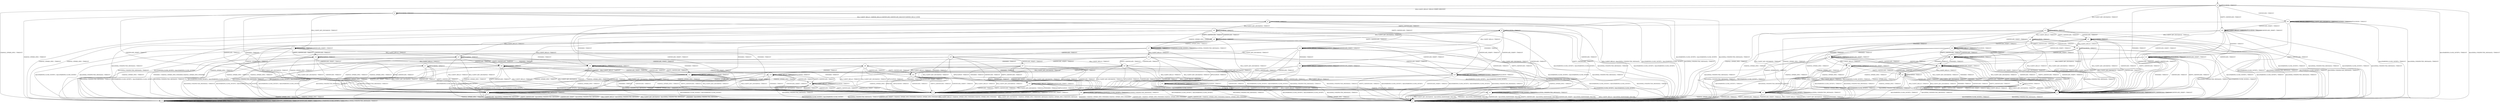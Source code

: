 digraph g {

	s0 [shape="circle" label="s0"];
	s1 [shape="circle" label="s1"];
	s2 [shape="circle" label="s2"];
	s3 [shape="circle" label="s3"];
	s4 [shape="circle" label="s4"];
	s5 [shape="circle" label="s5"];
	s6 [shape="circle" label="s6"];
	s7 [shape="circle" label="s7"];
	s8 [shape="circle" label="s8"];
	s9 [shape="circle" label="s9"];
	s10 [shape="circle" label="s10"];
	s11 [shape="circle" label="s11"];
	s12 [shape="circle" label="s12"];
	s13 [shape="circle" label="s13"];
	s14 [shape="circle" label="s14"];
	s15 [shape="circle" label="s15"];
	s16 [shape="circle" label="s16"];
	s17 [shape="circle" label="s17"];
	s18 [shape="circle" label="s18"];
	s19 [shape="circle" label="s19"];
	s20 [shape="circle" label="s20"];
	s21 [shape="circle" label="s21"];
	s22 [shape="circle" label="s22"];
	s23 [shape="circle" label="s23"];
	s24 [shape="circle" label="s24"];
	s25 [shape="circle" label="s25"];
	s26 [shape="circle" label="s26"];
	s27 [shape="circle" label="s27"];
	s28 [shape="circle" label="s28"];
	s29 [shape="circle" label="s29"];
	s30 [shape="circle" label="s30"];
	s31 [shape="circle" label="s31"];
	s32 [shape="circle" label="s32"];
	s33 [shape="circle" label="s33"];
	s34 [shape="circle" label="s34"];
	s35 [shape="circle" label="s35"];
	s36 [shape="circle" label="s36"];
	s37 [shape="circle" label="s37"];
	s38 [shape="circle" label="s38"];
	s39 [shape="circle" label="s39"];
	s40 [shape="circle" label="s40"];
	s41 [shape="circle" label="s41"];
	s42 [shape="circle" label="s42"];
	s43 [shape="circle" label="s43"];
	s44 [shape="circle" label="s44"];
	s45 [shape="circle" label="s45"];
	s46 [shape="circle" label="s46"];
	s47 [shape="circle" label="s47"];
	s48 [shape="circle" label="s48"];
	s0 -> s2 [label="RSA_CLIENT_HELLO / HELLO_VERIFY_REQUEST"];
	s0 -> s12 [label="RSA_CLIENT_KEY_EXCHANGE / TIMEOUT"];
	s0 -> s6 [label="CHANGE_CIPHER_SPEC / TIMEOUT"];
	s0 -> s3 [label="FINISHED / TIMEOUT"];
	s0 -> s0 [label="APPLICATION / TIMEOUT"];
	s0 -> s42 [label="CERTIFICATE / TIMEOUT"];
	s0 -> s20 [label="EMPTY_CERTIFICATE / TIMEOUT"];
	s0 -> s3 [label="CERTIFICATE_VERIFY / TIMEOUT"];
	s0 -> s1 [label="Alert(WARNING,CLOSE_NOTIFY) / TIMEOUT"];
	s0 -> s1 [label="Alert(FATAL,UNEXPECTED_MESSAGE) / TIMEOUT"];
	s1 -> s1 [label="RSA_CLIENT_HELLO / SOCKET_CLOSED"];
	s1 -> s1 [label="RSA_CLIENT_KEY_EXCHANGE / SOCKET_CLOSED"];
	s1 -> s1 [label="CHANGE_CIPHER_SPEC / SOCKET_CLOSED"];
	s1 -> s1 [label="FINISHED / SOCKET_CLOSED"];
	s1 -> s1 [label="APPLICATION / SOCKET_CLOSED"];
	s1 -> s1 [label="CERTIFICATE / SOCKET_CLOSED"];
	s1 -> s1 [label="EMPTY_CERTIFICATE / SOCKET_CLOSED"];
	s1 -> s1 [label="CERTIFICATE_VERIFY / SOCKET_CLOSED"];
	s1 -> s1 [label="Alert(WARNING,CLOSE_NOTIFY) / SOCKET_CLOSED"];
	s1 -> s1 [label="Alert(FATAL,UNEXPECTED_MESSAGE) / SOCKET_CLOSED"];
	s2 -> s4 [label="RSA_CLIENT_HELLO / SERVER_HELLO,CERTIFICATE,CERTIFICATE_REQUEST,SERVER_HELLO_DONE"];
	s2 -> s7 [label="RSA_CLIENT_KEY_EXCHANGE / TIMEOUT"];
	s2 -> s6 [label="CHANGE_CIPHER_SPEC / TIMEOUT"];
	s2 -> s5 [label="FINISHED / TIMEOUT"];
	s2 -> s2 [label="APPLICATION / TIMEOUT"];
	s2 -> s5 [label="CERTIFICATE / TIMEOUT"];
	s2 -> s14 [label="EMPTY_CERTIFICATE / TIMEOUT"];
	s2 -> s5 [label="CERTIFICATE_VERIFY / TIMEOUT"];
	s2 -> s1 [label="Alert(WARNING,CLOSE_NOTIFY) / Alert(WARNING,CLOSE_NOTIFY)"];
	s2 -> s1 [label="Alert(FATAL,UNEXPECTED_MESSAGE) / TIMEOUT"];
	s3 -> s3 [label="RSA_CLIENT_HELLO / TIMEOUT"];
	s3 -> s3 [label="RSA_CLIENT_KEY_EXCHANGE / TIMEOUT"];
	s3 -> s6 [label="CHANGE_CIPHER_SPEC / TIMEOUT"];
	s3 -> s3 [label="FINISHED / TIMEOUT"];
	s3 -> s3 [label="APPLICATION / TIMEOUT"];
	s3 -> s3 [label="CERTIFICATE / TIMEOUT"];
	s3 -> s3 [label="EMPTY_CERTIFICATE / TIMEOUT"];
	s3 -> s3 [label="CERTIFICATE_VERIFY / TIMEOUT"];
	s3 -> s1 [label="Alert(WARNING,CLOSE_NOTIFY) / TIMEOUT"];
	s3 -> s1 [label="Alert(FATAL,UNEXPECTED_MESSAGE) / TIMEOUT"];
	s4 -> s1 [label="RSA_CLIENT_HELLO / Alert(FATAL,UNEXPECTED_MESSAGE)"];
	s4 -> s26 [label="RSA_CLIENT_KEY_EXCHANGE / TIMEOUT"];
	s4 -> s6 [label="CHANGE_CIPHER_SPEC / TIMEOUT"];
	s4 -> s5 [label="FINISHED / TIMEOUT"];
	s4 -> s4 [label="APPLICATION / TIMEOUT"];
	s4 -> s5 [label="CERTIFICATE / TIMEOUT"];
	s4 -> s9 [label="EMPTY_CERTIFICATE / TIMEOUT"];
	s4 -> s5 [label="CERTIFICATE_VERIFY / TIMEOUT"];
	s4 -> s1 [label="Alert(WARNING,CLOSE_NOTIFY) / Alert(WARNING,CLOSE_NOTIFY)"];
	s4 -> s1 [label="Alert(FATAL,UNEXPECTED_MESSAGE) / TIMEOUT"];
	s5 -> s5 [label="RSA_CLIENT_HELLO / TIMEOUT"];
	s5 -> s5 [label="RSA_CLIENT_KEY_EXCHANGE / TIMEOUT"];
	s5 -> s6 [label="CHANGE_CIPHER_SPEC / TIMEOUT"];
	s5 -> s5 [label="FINISHED / TIMEOUT"];
	s5 -> s5 [label="APPLICATION / TIMEOUT"];
	s5 -> s5 [label="CERTIFICATE / TIMEOUT"];
	s5 -> s5 [label="EMPTY_CERTIFICATE / TIMEOUT"];
	s5 -> s5 [label="CERTIFICATE_VERIFY / TIMEOUT"];
	s5 -> s1 [label="Alert(WARNING,CLOSE_NOTIFY) / Alert(WARNING,CLOSE_NOTIFY)"];
	s5 -> s1 [label="Alert(FATAL,UNEXPECTED_MESSAGE) / TIMEOUT"];
	s6 -> s6 [label="RSA_CLIENT_HELLO / TIMEOUT"];
	s6 -> s6 [label="RSA_CLIENT_KEY_EXCHANGE / TIMEOUT"];
	s6 -> s6 [label="CHANGE_CIPHER_SPEC / TIMEOUT"];
	s6 -> s6 [label="FINISHED / TIMEOUT"];
	s6 -> s6 [label="APPLICATION / TIMEOUT"];
	s6 -> s6 [label="CERTIFICATE / TIMEOUT"];
	s6 -> s6 [label="EMPTY_CERTIFICATE / TIMEOUT"];
	s6 -> s6 [label="CERTIFICATE_VERIFY / TIMEOUT"];
	s6 -> s6 [label="Alert(WARNING,CLOSE_NOTIFY) / TIMEOUT"];
	s6 -> s6 [label="Alert(FATAL,UNEXPECTED_MESSAGE) / TIMEOUT"];
	s7 -> s47 [label="RSA_CLIENT_HELLO / TIMEOUT"];
	s7 -> s5 [label="RSA_CLIENT_KEY_EXCHANGE / TIMEOUT"];
	s7 -> s8 [label="CHANGE_CIPHER_SPEC / TIMEOUT"];
	s7 -> s15 [label="FINISHED / TIMEOUT"];
	s7 -> s7 [label="APPLICATION / TIMEOUT"];
	s7 -> s16 [label="CERTIFICATE / TIMEOUT"];
	s7 -> s16 [label="EMPTY_CERTIFICATE / TIMEOUT"];
	s7 -> s7 [label="CERTIFICATE_VERIFY / TIMEOUT"];
	s7 -> s1 [label="Alert(WARNING,CLOSE_NOTIFY) / Alert(WARNING,CLOSE_NOTIFY)"];
	s7 -> s1 [label="Alert(FATAL,UNEXPECTED_MESSAGE) / TIMEOUT"];
	s8 -> s1 [label="RSA_CLIENT_HELLO / Alert(FATAL,UNEXPECTED_MESSAGE)"];
	s8 -> s1 [label="RSA_CLIENT_KEY_EXCHANGE / Alert(FATAL,UNEXPECTED_MESSAGE)"];
	s8 -> s6 [label="CHANGE_CIPHER_SPEC / TIMEOUT"];
	s8 -> s1 [label="FINISHED / Alert(FATAL,UNEXPECTED_MESSAGE)"];
	s8 -> s8 [label="APPLICATION / TIMEOUT"];
	s8 -> s1 [label="CERTIFICATE / Alert(FATAL,UNEXPECTED_MESSAGE)"];
	s8 -> s1 [label="EMPTY_CERTIFICATE / Alert(FATAL,UNEXPECTED_MESSAGE)"];
	s8 -> s1 [label="CERTIFICATE_VERIFY / Alert(FATAL,UNEXPECTED_MESSAGE)"];
	s8 -> s8 [label="Alert(WARNING,CLOSE_NOTIFY) / TIMEOUT"];
	s8 -> s8 [label="Alert(FATAL,UNEXPECTED_MESSAGE) / TIMEOUT"];
	s9 -> s14 [label="RSA_CLIENT_HELLO / TIMEOUT"];
	s9 -> s39 [label="RSA_CLIENT_KEY_EXCHANGE / TIMEOUT"];
	s9 -> s8 [label="CHANGE_CIPHER_SPEC / TIMEOUT"];
	s9 -> s18 [label="FINISHED / TIMEOUT"];
	s9 -> s9 [label="APPLICATION / TIMEOUT"];
	s9 -> s5 [label="CERTIFICATE / TIMEOUT"];
	s9 -> s5 [label="EMPTY_CERTIFICATE / TIMEOUT"];
	s9 -> s10 [label="CERTIFICATE_VERIFY / TIMEOUT"];
	s9 -> s1 [label="Alert(WARNING,CLOSE_NOTIFY) / Alert(WARNING,CLOSE_NOTIFY)"];
	s9 -> s1 [label="Alert(FATAL,UNEXPECTED_MESSAGE) / TIMEOUT"];
	s10 -> s33 [label="RSA_CLIENT_HELLO / TIMEOUT"];
	s10 -> s10 [label="RSA_CLIENT_KEY_EXCHANGE / TIMEOUT"];
	s10 -> s11 [label="CHANGE_CIPHER_SPEC / TIMEOUT"];
	s10 -> s10 [label="FINISHED / TIMEOUT"];
	s10 -> s10 [label="APPLICATION / TIMEOUT"];
	s10 -> s5 [label="CERTIFICATE / TIMEOUT"];
	s10 -> s5 [label="EMPTY_CERTIFICATE / TIMEOUT"];
	s10 -> s5 [label="CERTIFICATE_VERIFY / TIMEOUT"];
	s10 -> s1 [label="Alert(WARNING,CLOSE_NOTIFY) / Alert(WARNING,CLOSE_NOTIFY)"];
	s10 -> s1 [label="Alert(FATAL,UNEXPECTED_MESSAGE) / TIMEOUT"];
	s11 -> s1 [label="RSA_CLIENT_HELLO / Alert(FATAL,HANDSHAKE_FAILURE)"];
	s11 -> s1 [label="RSA_CLIENT_KEY_EXCHANGE / Alert(FATAL,HANDSHAKE_FAILURE)"];
	s11 -> s6 [label="CHANGE_CIPHER_SPEC / TIMEOUT"];
	s11 -> s1 [label="FINISHED / Alert(FATAL,HANDSHAKE_FAILURE)"];
	s11 -> s11 [label="APPLICATION / TIMEOUT"];
	s11 -> s1 [label="CERTIFICATE / Alert(FATAL,HANDSHAKE_FAILURE)"];
	s11 -> s1 [label="EMPTY_CERTIFICATE / Alert(FATAL,HANDSHAKE_FAILURE)"];
	s11 -> s1 [label="CERTIFICATE_VERIFY / Alert(FATAL,HANDSHAKE_FAILURE)"];
	s11 -> s11 [label="Alert(WARNING,CLOSE_NOTIFY) / TIMEOUT"];
	s11 -> s11 [label="Alert(FATAL,UNEXPECTED_MESSAGE) / TIMEOUT"];
	s12 -> s48 [label="RSA_CLIENT_HELLO / TIMEOUT"];
	s12 -> s3 [label="RSA_CLIENT_KEY_EXCHANGE / TIMEOUT"];
	s12 -> s13 [label="CHANGE_CIPHER_SPEC / TIMEOUT"];
	s12 -> s24 [label="FINISHED / TIMEOUT"];
	s12 -> s12 [label="APPLICATION / TIMEOUT"];
	s12 -> s31 [label="CERTIFICATE / TIMEOUT"];
	s12 -> s31 [label="EMPTY_CERTIFICATE / TIMEOUT"];
	s12 -> s25 [label="CERTIFICATE_VERIFY / TIMEOUT"];
	s12 -> s1 [label="Alert(WARNING,CLOSE_NOTIFY) / TIMEOUT"];
	s12 -> s1 [label="Alert(FATAL,UNEXPECTED_MESSAGE) / TIMEOUT"];
	s13 -> s1 [label="RSA_CLIENT_HELLO / TIMEOUT"];
	s13 -> s1 [label="RSA_CLIENT_KEY_EXCHANGE / TIMEOUT"];
	s13 -> s6 [label="CHANGE_CIPHER_SPEC / TIMEOUT"];
	s13 -> s1 [label="FINISHED / TIMEOUT"];
	s13 -> s13 [label="APPLICATION / TIMEOUT"];
	s13 -> s1 [label="CERTIFICATE / TIMEOUT"];
	s13 -> s1 [label="EMPTY_CERTIFICATE / TIMEOUT"];
	s13 -> s1 [label="CERTIFICATE_VERIFY / TIMEOUT"];
	s13 -> s13 [label="Alert(WARNING,CLOSE_NOTIFY) / TIMEOUT"];
	s13 -> s13 [label="Alert(FATAL,UNEXPECTED_MESSAGE) / TIMEOUT"];
	s14 -> s14 [label="RSA_CLIENT_HELLO / TIMEOUT"];
	s14 -> s16 [label="RSA_CLIENT_KEY_EXCHANGE / TIMEOUT"];
	s14 -> s8 [label="CHANGE_CIPHER_SPEC / TIMEOUT"];
	s14 -> s18 [label="FINISHED / TIMEOUT"];
	s14 -> s14 [label="APPLICATION / TIMEOUT"];
	s14 -> s5 [label="CERTIFICATE / TIMEOUT"];
	s14 -> s5 [label="EMPTY_CERTIFICATE / TIMEOUT"];
	s14 -> s14 [label="CERTIFICATE_VERIFY / TIMEOUT"];
	s14 -> s1 [label="Alert(WARNING,CLOSE_NOTIFY) / Alert(WARNING,CLOSE_NOTIFY)"];
	s14 -> s1 [label="Alert(FATAL,UNEXPECTED_MESSAGE) / TIMEOUT"];
	s15 -> s15 [label="RSA_CLIENT_HELLO / TIMEOUT"];
	s15 -> s5 [label="RSA_CLIENT_KEY_EXCHANGE / TIMEOUT"];
	s15 -> s8 [label="CHANGE_CIPHER_SPEC / TIMEOUT"];
	s15 -> s5 [label="FINISHED / TIMEOUT"];
	s15 -> s15 [label="APPLICATION / TIMEOUT"];
	s15 -> s23 [label="CERTIFICATE / TIMEOUT"];
	s15 -> s23 [label="EMPTY_CERTIFICATE / TIMEOUT"];
	s15 -> s19 [label="CERTIFICATE_VERIFY / TIMEOUT"];
	s15 -> s1 [label="Alert(WARNING,CLOSE_NOTIFY) / Alert(WARNING,CLOSE_NOTIFY)"];
	s15 -> s1 [label="Alert(FATAL,UNEXPECTED_MESSAGE) / TIMEOUT"];
	s16 -> s46 [label="RSA_CLIENT_HELLO / TIMEOUT"];
	s16 -> s5 [label="RSA_CLIENT_KEY_EXCHANGE / TIMEOUT"];
	s16 -> s8 [label="CHANGE_CIPHER_SPEC / TIMEOUT"];
	s16 -> s23 [label="FINISHED / TIMEOUT"];
	s16 -> s16 [label="APPLICATION / TIMEOUT"];
	s16 -> s5 [label="CERTIFICATE / TIMEOUT"];
	s16 -> s5 [label="EMPTY_CERTIFICATE / TIMEOUT"];
	s16 -> s17 [label="CERTIFICATE_VERIFY / TIMEOUT"];
	s16 -> s1 [label="Alert(WARNING,CLOSE_NOTIFY) / Alert(WARNING,CLOSE_NOTIFY)"];
	s16 -> s1 [label="Alert(FATAL,UNEXPECTED_MESSAGE) / TIMEOUT"];
	s17 -> s43 [label="RSA_CLIENT_HELLO / TIMEOUT"];
	s17 -> s5 [label="RSA_CLIENT_KEY_EXCHANGE / TIMEOUT"];
	s17 -> s8 [label="CHANGE_CIPHER_SPEC / TIMEOUT"];
	s17 -> s36 [label="FINISHED / TIMEOUT"];
	s17 -> s17 [label="APPLICATION / TIMEOUT"];
	s17 -> s5 [label="CERTIFICATE / TIMEOUT"];
	s17 -> s5 [label="EMPTY_CERTIFICATE / TIMEOUT"];
	s17 -> s5 [label="CERTIFICATE_VERIFY / TIMEOUT"];
	s17 -> s1 [label="Alert(WARNING,CLOSE_NOTIFY) / Alert(WARNING,CLOSE_NOTIFY)"];
	s17 -> s1 [label="Alert(FATAL,UNEXPECTED_MESSAGE) / TIMEOUT"];
	s18 -> s18 [label="RSA_CLIENT_HELLO / TIMEOUT"];
	s18 -> s23 [label="RSA_CLIENT_KEY_EXCHANGE / TIMEOUT"];
	s18 -> s8 [label="CHANGE_CIPHER_SPEC / TIMEOUT"];
	s18 -> s5 [label="FINISHED / TIMEOUT"];
	s18 -> s18 [label="APPLICATION / TIMEOUT"];
	s18 -> s5 [label="CERTIFICATE / TIMEOUT"];
	s18 -> s5 [label="EMPTY_CERTIFICATE / TIMEOUT"];
	s18 -> s18 [label="CERTIFICATE_VERIFY / TIMEOUT"];
	s18 -> s1 [label="Alert(WARNING,CLOSE_NOTIFY) / Alert(WARNING,CLOSE_NOTIFY)"];
	s18 -> s1 [label="Alert(FATAL,UNEXPECTED_MESSAGE) / TIMEOUT"];
	s19 -> s19 [label="RSA_CLIENT_HELLO / TIMEOUT"];
	s19 -> s5 [label="RSA_CLIENT_KEY_EXCHANGE / TIMEOUT"];
	s19 -> s8 [label="CHANGE_CIPHER_SPEC / TIMEOUT"];
	s19 -> s5 [label="FINISHED / TIMEOUT"];
	s19 -> s19 [label="APPLICATION / TIMEOUT"];
	s19 -> s36 [label="CERTIFICATE / TIMEOUT"];
	s19 -> s36 [label="EMPTY_CERTIFICATE / TIMEOUT"];
	s19 -> s5 [label="CERTIFICATE_VERIFY / TIMEOUT"];
	s19 -> s1 [label="Alert(WARNING,CLOSE_NOTIFY) / Alert(WARNING,CLOSE_NOTIFY)"];
	s19 -> s1 [label="Alert(FATAL,UNEXPECTED_MESSAGE) / TIMEOUT"];
	s20 -> s20 [label="RSA_CLIENT_HELLO / TIMEOUT"];
	s20 -> s31 [label="RSA_CLIENT_KEY_EXCHANGE / TIMEOUT"];
	s20 -> s13 [label="CHANGE_CIPHER_SPEC / TIMEOUT"];
	s20 -> s21 [label="FINISHED / TIMEOUT"];
	s20 -> s20 [label="APPLICATION / TIMEOUT"];
	s20 -> s3 [label="CERTIFICATE / TIMEOUT"];
	s20 -> s3 [label="EMPTY_CERTIFICATE / TIMEOUT"];
	s20 -> s20 [label="CERTIFICATE_VERIFY / TIMEOUT"];
	s20 -> s1 [label="Alert(WARNING,CLOSE_NOTIFY) / TIMEOUT"];
	s20 -> s1 [label="Alert(FATAL,UNEXPECTED_MESSAGE) / TIMEOUT"];
	s21 -> s21 [label="RSA_CLIENT_HELLO / TIMEOUT"];
	s21 -> s22 [label="RSA_CLIENT_KEY_EXCHANGE / TIMEOUT"];
	s21 -> s13 [label="CHANGE_CIPHER_SPEC / TIMEOUT"];
	s21 -> s3 [label="FINISHED / TIMEOUT"];
	s21 -> s21 [label="APPLICATION / TIMEOUT"];
	s21 -> s3 [label="CERTIFICATE / TIMEOUT"];
	s21 -> s3 [label="EMPTY_CERTIFICATE / TIMEOUT"];
	s21 -> s21 [label="CERTIFICATE_VERIFY / TIMEOUT"];
	s21 -> s1 [label="Alert(WARNING,CLOSE_NOTIFY) / TIMEOUT"];
	s21 -> s1 [label="Alert(FATAL,UNEXPECTED_MESSAGE) / TIMEOUT"];
	s22 -> s41 [label="RSA_CLIENT_HELLO / TIMEOUT"];
	s22 -> s3 [label="RSA_CLIENT_KEY_EXCHANGE / TIMEOUT"];
	s22 -> s13 [label="CHANGE_CIPHER_SPEC / TIMEOUT"];
	s22 -> s3 [label="FINISHED / TIMEOUT"];
	s22 -> s22 [label="APPLICATION / TIMEOUT"];
	s22 -> s3 [label="CERTIFICATE / TIMEOUT"];
	s22 -> s3 [label="EMPTY_CERTIFICATE / TIMEOUT"];
	s22 -> s22 [label="CERTIFICATE_VERIFY / TIMEOUT"];
	s22 -> s1 [label="Alert(WARNING,CLOSE_NOTIFY) / TIMEOUT"];
	s22 -> s1 [label="Alert(FATAL,UNEXPECTED_MESSAGE) / TIMEOUT"];
	s23 -> s23 [label="RSA_CLIENT_HELLO / TIMEOUT"];
	s23 -> s5 [label="RSA_CLIENT_KEY_EXCHANGE / TIMEOUT"];
	s23 -> s8 [label="CHANGE_CIPHER_SPEC / TIMEOUT"];
	s23 -> s5 [label="FINISHED / TIMEOUT"];
	s23 -> s23 [label="APPLICATION / TIMEOUT"];
	s23 -> s5 [label="CERTIFICATE / TIMEOUT"];
	s23 -> s5 [label="EMPTY_CERTIFICATE / TIMEOUT"];
	s23 -> s36 [label="CERTIFICATE_VERIFY / TIMEOUT"];
	s23 -> s1 [label="Alert(WARNING,CLOSE_NOTIFY) / Alert(WARNING,CLOSE_NOTIFY)"];
	s23 -> s1 [label="Alert(FATAL,UNEXPECTED_MESSAGE) / TIMEOUT"];
	s24 -> s44 [label="RSA_CLIENT_HELLO / TIMEOUT"];
	s24 -> s3 [label="RSA_CLIENT_KEY_EXCHANGE / TIMEOUT"];
	s24 -> s13 [label="CHANGE_CIPHER_SPEC / TIMEOUT"];
	s24 -> s3 [label="FINISHED / TIMEOUT"];
	s24 -> s24 [label="APPLICATION / TIMEOUT"];
	s24 -> s22 [label="CERTIFICATE / TIMEOUT"];
	s24 -> s22 [label="EMPTY_CERTIFICATE / TIMEOUT"];
	s24 -> s24 [label="CERTIFICATE_VERIFY / TIMEOUT"];
	s24 -> s1 [label="Alert(WARNING,CLOSE_NOTIFY) / TIMEOUT"];
	s24 -> s1 [label="Alert(FATAL,UNEXPECTED_MESSAGE) / TIMEOUT"];
	s25 -> s25 [label="RSA_CLIENT_HELLO / TIMEOUT"];
	s25 -> s3 [label="RSA_CLIENT_KEY_EXCHANGE / TIMEOUT"];
	s25 -> s13 [label="CHANGE_CIPHER_SPEC / TIMEOUT"];
	s25 -> s24 [label="FINISHED / TIMEOUT"];
	s25 -> s25 [label="APPLICATION / TIMEOUT"];
	s25 -> s32 [label="CERTIFICATE / TIMEOUT"];
	s25 -> s32 [label="EMPTY_CERTIFICATE / TIMEOUT"];
	s25 -> s3 [label="CERTIFICATE_VERIFY / TIMEOUT"];
	s25 -> s1 [label="Alert(WARNING,CLOSE_NOTIFY) / TIMEOUT"];
	s25 -> s1 [label="Alert(FATAL,UNEXPECTED_MESSAGE) / TIMEOUT"];
	s26 -> s47 [label="RSA_CLIENT_HELLO / TIMEOUT"];
	s26 -> s5 [label="RSA_CLIENT_KEY_EXCHANGE / TIMEOUT"];
	s26 -> s27 [label="CHANGE_CIPHER_SPEC / TIMEOUT"];
	s26 -> s15 [label="FINISHED / TIMEOUT"];
	s26 -> s26 [label="APPLICATION / TIMEOUT"];
	s26 -> s39 [label="CERTIFICATE / TIMEOUT"];
	s26 -> s39 [label="EMPTY_CERTIFICATE / TIMEOUT"];
	s26 -> s10 [label="CERTIFICATE_VERIFY / TIMEOUT"];
	s26 -> s1 [label="Alert(WARNING,CLOSE_NOTIFY) / Alert(WARNING,CLOSE_NOTIFY)"];
	s26 -> s1 [label="Alert(FATAL,UNEXPECTED_MESSAGE) / TIMEOUT"];
	s27 -> s34 [label="RSA_CLIENT_HELLO / TIMEOUT"];
	s27 -> s5 [label="RSA_CLIENT_KEY_EXCHANGE / TIMEOUT"];
	s27 -> s6 [label="CHANGE_CIPHER_SPEC / TIMEOUT"];
	s27 -> s1 [label="FINISHED / CHANGE_CIPHER_SPEC,FINISHED,CHANGE_CIPHER_SPEC,FINISHED"];
	s27 -> s27 [label="APPLICATION / TIMEOUT"];
	s27 -> s28 [label="CERTIFICATE / TIMEOUT"];
	s27 -> s9 [label="EMPTY_CERTIFICATE / TIMEOUT"];
	s27 -> s10 [label="CERTIFICATE_VERIFY / TIMEOUT"];
	s27 -> s27 [label="Alert(WARNING,CLOSE_NOTIFY) / TIMEOUT"];
	s27 -> s27 [label="Alert(FATAL,UNEXPECTED_MESSAGE) / TIMEOUT"];
	s28 -> s35 [label="RSA_CLIENT_HELLO / TIMEOUT"];
	s28 -> s5 [label="RSA_CLIENT_KEY_EXCHANGE / TIMEOUT"];
	s28 -> s8 [label="CHANGE_CIPHER_SPEC / TIMEOUT"];
	s28 -> s29 [label="FINISHED / TIMEOUT"];
	s28 -> s5 [label="APPLICATION / TIMEOUT"];
	s28 -> s5 [label="CERTIFICATE / TIMEOUT"];
	s28 -> s5 [label="EMPTY_CERTIFICATE / TIMEOUT"];
	s28 -> s37 [label="CERTIFICATE_VERIFY / TIMEOUT"];
	s28 -> s1 [label="Alert(WARNING,CLOSE_NOTIFY) / Alert(WARNING,CLOSE_NOTIFY)"];
	s28 -> s1 [label="Alert(FATAL,UNEXPECTED_MESSAGE) / TIMEOUT"];
	s29 -> s29 [label="RSA_CLIENT_HELLO / TIMEOUT"];
	s29 -> s5 [label="RSA_CLIENT_KEY_EXCHANGE / TIMEOUT"];
	s29 -> s30 [label="CHANGE_CIPHER_SPEC / TIMEOUT"];
	s29 -> s5 [label="FINISHED / TIMEOUT"];
	s29 -> s5 [label="APPLICATION / TIMEOUT"];
	s29 -> s5 [label="CERTIFICATE / TIMEOUT"];
	s29 -> s5 [label="EMPTY_CERTIFICATE / TIMEOUT"];
	s29 -> s29 [label="CERTIFICATE_VERIFY / TIMEOUT"];
	s29 -> s1 [label="Alert(WARNING,CLOSE_NOTIFY) / Alert(WARNING,CLOSE_NOTIFY)"];
	s29 -> s1 [label="Alert(FATAL,UNEXPECTED_MESSAGE) / TIMEOUT"];
	s30 -> s1 [label="RSA_CLIENT_HELLO / CHANGE_CIPHER_SPEC,FINISHED,CHANGE_CIPHER_SPEC,FINISHED"];
	s30 -> s1 [label="RSA_CLIENT_KEY_EXCHANGE / CHANGE_CIPHER_SPEC,UNKNOWN_MESSAGE,CHANGE_CIPHER_SPEC,UNKNOWN_MESSAGE"];
	s30 -> s6 [label="CHANGE_CIPHER_SPEC / TIMEOUT"];
	s30 -> s1 [label="FINISHED / CHANGE_CIPHER_SPEC,FINISHED,CHANGE_CIPHER_SPEC,FINISHED"];
	s30 -> s30 [label="APPLICATION / TIMEOUT"];
	s30 -> s1 [label="CERTIFICATE / CHANGE_CIPHER_SPEC,FINISHED,CHANGE_CIPHER_SPEC,FINISHED"];
	s30 -> s1 [label="EMPTY_CERTIFICATE / CHANGE_CIPHER_SPEC,FINISHED,CHANGE_CIPHER_SPEC,FINISHED"];
	s30 -> s1 [label="CERTIFICATE_VERIFY / CHANGE_CIPHER_SPEC,FINISHED,CHANGE_CIPHER_SPEC,FINISHED"];
	s30 -> s30 [label="Alert(WARNING,CLOSE_NOTIFY) / TIMEOUT"];
	s30 -> s30 [label="Alert(FATAL,UNEXPECTED_MESSAGE) / TIMEOUT"];
	s31 -> s40 [label="RSA_CLIENT_HELLO / TIMEOUT"];
	s31 -> s3 [label="RSA_CLIENT_KEY_EXCHANGE / TIMEOUT"];
	s31 -> s13 [label="CHANGE_CIPHER_SPEC / TIMEOUT"];
	s31 -> s22 [label="FINISHED / TIMEOUT"];
	s31 -> s31 [label="APPLICATION / TIMEOUT"];
	s31 -> s3 [label="CERTIFICATE / TIMEOUT"];
	s31 -> s3 [label="EMPTY_CERTIFICATE / TIMEOUT"];
	s31 -> s32 [label="CERTIFICATE_VERIFY / TIMEOUT"];
	s31 -> s1 [label="Alert(WARNING,CLOSE_NOTIFY) / TIMEOUT"];
	s31 -> s1 [label="Alert(FATAL,UNEXPECTED_MESSAGE) / TIMEOUT"];
	s32 -> s32 [label="RSA_CLIENT_HELLO / TIMEOUT"];
	s32 -> s3 [label="RSA_CLIENT_KEY_EXCHANGE / TIMEOUT"];
	s32 -> s13 [label="CHANGE_CIPHER_SPEC / TIMEOUT"];
	s32 -> s22 [label="FINISHED / TIMEOUT"];
	s32 -> s32 [label="APPLICATION / TIMEOUT"];
	s32 -> s3 [label="CERTIFICATE / TIMEOUT"];
	s32 -> s3 [label="EMPTY_CERTIFICATE / TIMEOUT"];
	s32 -> s3 [label="CERTIFICATE_VERIFY / TIMEOUT"];
	s32 -> s1 [label="Alert(WARNING,CLOSE_NOTIFY) / TIMEOUT"];
	s32 -> s1 [label="Alert(FATAL,UNEXPECTED_MESSAGE) / TIMEOUT"];
	s33 -> s5 [label="RSA_CLIENT_HELLO / TIMEOUT"];
	s33 -> s33 [label="RSA_CLIENT_KEY_EXCHANGE / TIMEOUT"];
	s33 -> s11 [label="CHANGE_CIPHER_SPEC / TIMEOUT"];
	s33 -> s33 [label="FINISHED / TIMEOUT"];
	s33 -> s33 [label="APPLICATION / TIMEOUT"];
	s33 -> s5 [label="CERTIFICATE / TIMEOUT"];
	s33 -> s5 [label="EMPTY_CERTIFICATE / TIMEOUT"];
	s33 -> s5 [label="CERTIFICATE_VERIFY / TIMEOUT"];
	s33 -> s1 [label="Alert(WARNING,CLOSE_NOTIFY) / Alert(WARNING,CLOSE_NOTIFY)"];
	s33 -> s1 [label="Alert(FATAL,UNEXPECTED_MESSAGE) / TIMEOUT"];
	s34 -> s5 [label="RSA_CLIENT_HELLO / TIMEOUT"];
	s34 -> s5 [label="RSA_CLIENT_KEY_EXCHANGE / TIMEOUT"];
	s34 -> s8 [label="CHANGE_CIPHER_SPEC / TIMEOUT"];
	s34 -> s15 [label="FINISHED / TIMEOUT"];
	s34 -> s5 [label="APPLICATION / TIMEOUT"];
	s34 -> s35 [label="CERTIFICATE / TIMEOUT"];
	s34 -> s35 [label="EMPTY_CERTIFICATE / TIMEOUT"];
	s34 -> s38 [label="CERTIFICATE_VERIFY / TIMEOUT"];
	s34 -> s1 [label="Alert(WARNING,CLOSE_NOTIFY) / Alert(WARNING,CLOSE_NOTIFY)"];
	s34 -> s1 [label="Alert(FATAL,UNEXPECTED_MESSAGE) / TIMEOUT"];
	s35 -> s5 [label="RSA_CLIENT_HELLO / TIMEOUT"];
	s35 -> s5 [label="RSA_CLIENT_KEY_EXCHANGE / TIMEOUT"];
	s35 -> s8 [label="CHANGE_CIPHER_SPEC / TIMEOUT"];
	s35 -> s23 [label="FINISHED / TIMEOUT"];
	s35 -> s5 [label="APPLICATION / TIMEOUT"];
	s35 -> s5 [label="CERTIFICATE / TIMEOUT"];
	s35 -> s5 [label="EMPTY_CERTIFICATE / TIMEOUT"];
	s35 -> s43 [label="CERTIFICATE_VERIFY / TIMEOUT"];
	s35 -> s1 [label="Alert(WARNING,CLOSE_NOTIFY) / Alert(WARNING,CLOSE_NOTIFY)"];
	s35 -> s1 [label="Alert(FATAL,UNEXPECTED_MESSAGE) / TIMEOUT"];
	s36 -> s36 [label="RSA_CLIENT_HELLO / TIMEOUT"];
	s36 -> s5 [label="RSA_CLIENT_KEY_EXCHANGE / TIMEOUT"];
	s36 -> s8 [label="CHANGE_CIPHER_SPEC / TIMEOUT"];
	s36 -> s5 [label="FINISHED / TIMEOUT"];
	s36 -> s36 [label="APPLICATION / TIMEOUT"];
	s36 -> s5 [label="CERTIFICATE / TIMEOUT"];
	s36 -> s5 [label="EMPTY_CERTIFICATE / TIMEOUT"];
	s36 -> s5 [label="CERTIFICATE_VERIFY / TIMEOUT"];
	s36 -> s1 [label="Alert(WARNING,CLOSE_NOTIFY) / Alert(WARNING,CLOSE_NOTIFY)"];
	s36 -> s1 [label="Alert(FATAL,UNEXPECTED_MESSAGE) / TIMEOUT"];
	s37 -> s43 [label="RSA_CLIENT_HELLO / TIMEOUT"];
	s37 -> s5 [label="RSA_CLIENT_KEY_EXCHANGE / TIMEOUT"];
	s37 -> s8 [label="CHANGE_CIPHER_SPEC / TIMEOUT"];
	s37 -> s29 [label="FINISHED / TIMEOUT"];
	s37 -> s5 [label="APPLICATION / TIMEOUT"];
	s37 -> s5 [label="CERTIFICATE / TIMEOUT"];
	s37 -> s5 [label="EMPTY_CERTIFICATE / TIMEOUT"];
	s37 -> s5 [label="CERTIFICATE_VERIFY / TIMEOUT"];
	s37 -> s1 [label="Alert(WARNING,CLOSE_NOTIFY) / Alert(WARNING,CLOSE_NOTIFY)"];
	s37 -> s1 [label="Alert(FATAL,UNEXPECTED_MESSAGE) / TIMEOUT"];
	s38 -> s5 [label="RSA_CLIENT_HELLO / TIMEOUT"];
	s38 -> s5 [label="RSA_CLIENT_KEY_EXCHANGE / TIMEOUT"];
	s38 -> s8 [label="CHANGE_CIPHER_SPEC / TIMEOUT"];
	s38 -> s19 [label="FINISHED / TIMEOUT"];
	s38 -> s5 [label="APPLICATION / TIMEOUT"];
	s38 -> s43 [label="CERTIFICATE / TIMEOUT"];
	s38 -> s43 [label="EMPTY_CERTIFICATE / TIMEOUT"];
	s38 -> s5 [label="CERTIFICATE_VERIFY / TIMEOUT"];
	s38 -> s1 [label="Alert(WARNING,CLOSE_NOTIFY) / Alert(WARNING,CLOSE_NOTIFY)"];
	s38 -> s1 [label="Alert(FATAL,UNEXPECTED_MESSAGE) / TIMEOUT"];
	s39 -> s46 [label="RSA_CLIENT_HELLO / TIMEOUT"];
	s39 -> s5 [label="RSA_CLIENT_KEY_EXCHANGE / TIMEOUT"];
	s39 -> s27 [label="CHANGE_CIPHER_SPEC / TIMEOUT"];
	s39 -> s23 [label="FINISHED / TIMEOUT"];
	s39 -> s39 [label="APPLICATION / TIMEOUT"];
	s39 -> s5 [label="CERTIFICATE / TIMEOUT"];
	s39 -> s5 [label="EMPTY_CERTIFICATE / TIMEOUT"];
	s39 -> s10 [label="CERTIFICATE_VERIFY / TIMEOUT"];
	s39 -> s1 [label="Alert(WARNING,CLOSE_NOTIFY) / Alert(WARNING,CLOSE_NOTIFY)"];
	s39 -> s1 [label="Alert(FATAL,UNEXPECTED_MESSAGE) / TIMEOUT"];
	s40 -> s3 [label="RSA_CLIENT_HELLO / TIMEOUT"];
	s40 -> s3 [label="RSA_CLIENT_KEY_EXCHANGE / TIMEOUT"];
	s40 -> s13 [label="CHANGE_CIPHER_SPEC / TIMEOUT"];
	s40 -> s41 [label="FINISHED / TIMEOUT"];
	s40 -> s40 [label="APPLICATION / TIMEOUT"];
	s40 -> s3 [label="CERTIFICATE / TIMEOUT"];
	s40 -> s3 [label="EMPTY_CERTIFICATE / TIMEOUT"];
	s40 -> s32 [label="CERTIFICATE_VERIFY / TIMEOUT"];
	s40 -> s1 [label="Alert(WARNING,CLOSE_NOTIFY) / TIMEOUT"];
	s40 -> s1 [label="Alert(FATAL,UNEXPECTED_MESSAGE) / TIMEOUT"];
	s41 -> s3 [label="RSA_CLIENT_HELLO / TIMEOUT"];
	s41 -> s3 [label="RSA_CLIENT_KEY_EXCHANGE / TIMEOUT"];
	s41 -> s13 [label="CHANGE_CIPHER_SPEC / TIMEOUT"];
	s41 -> s3 [label="FINISHED / TIMEOUT"];
	s41 -> s41 [label="APPLICATION / TIMEOUT"];
	s41 -> s3 [label="CERTIFICATE / TIMEOUT"];
	s41 -> s3 [label="EMPTY_CERTIFICATE / TIMEOUT"];
	s41 -> s45 [label="CERTIFICATE_VERIFY / TIMEOUT"];
	s41 -> s1 [label="Alert(WARNING,CLOSE_NOTIFY) / TIMEOUT"];
	s41 -> s1 [label="Alert(FATAL,UNEXPECTED_MESSAGE) / TIMEOUT"];
	s42 -> s42 [label="RSA_CLIENT_HELLO / TIMEOUT"];
	s42 -> s42 [label="RSA_CLIENT_KEY_EXCHANGE / TIMEOUT"];
	s42 -> s6 [label="CHANGE_CIPHER_SPEC / TIMEOUT"];
	s42 -> s42 [label="FINISHED / TIMEOUT"];
	s42 -> s42 [label="APPLICATION / TIMEOUT"];
	s42 -> s3 [label="CERTIFICATE / TIMEOUT"];
	s42 -> s3 [label="EMPTY_CERTIFICATE / TIMEOUT"];
	s42 -> s20 [label="CERTIFICATE_VERIFY / TIMEOUT"];
	s42 -> s1 [label="Alert(WARNING,CLOSE_NOTIFY) / TIMEOUT"];
	s42 -> s1 [label="Alert(FATAL,UNEXPECTED_MESSAGE) / TIMEOUT"];
	s43 -> s5 [label="RSA_CLIENT_HELLO / TIMEOUT"];
	s43 -> s5 [label="RSA_CLIENT_KEY_EXCHANGE / TIMEOUT"];
	s43 -> s8 [label="CHANGE_CIPHER_SPEC / TIMEOUT"];
	s43 -> s36 [label="FINISHED / TIMEOUT"];
	s43 -> s5 [label="APPLICATION / TIMEOUT"];
	s43 -> s5 [label="CERTIFICATE / TIMEOUT"];
	s43 -> s5 [label="EMPTY_CERTIFICATE / TIMEOUT"];
	s43 -> s5 [label="CERTIFICATE_VERIFY / TIMEOUT"];
	s43 -> s1 [label="Alert(WARNING,CLOSE_NOTIFY) / Alert(WARNING,CLOSE_NOTIFY)"];
	s43 -> s1 [label="Alert(FATAL,UNEXPECTED_MESSAGE) / TIMEOUT"];
	s44 -> s3 [label="RSA_CLIENT_HELLO / TIMEOUT"];
	s44 -> s3 [label="RSA_CLIENT_KEY_EXCHANGE / TIMEOUT"];
	s44 -> s13 [label="CHANGE_CIPHER_SPEC / TIMEOUT"];
	s44 -> s3 [label="FINISHED / TIMEOUT"];
	s44 -> s44 [label="APPLICATION / TIMEOUT"];
	s44 -> s41 [label="CERTIFICATE / TIMEOUT"];
	s44 -> s41 [label="EMPTY_CERTIFICATE / TIMEOUT"];
	s44 -> s44 [label="CERTIFICATE_VERIFY / TIMEOUT"];
	s44 -> s1 [label="Alert(WARNING,CLOSE_NOTIFY) / TIMEOUT"];
	s44 -> s1 [label="Alert(FATAL,UNEXPECTED_MESSAGE) / TIMEOUT"];
	s45 -> s3 [label="RSA_CLIENT_HELLO / TIMEOUT"];
	s45 -> s3 [label="RSA_CLIENT_KEY_EXCHANGE / TIMEOUT"];
	s45 -> s13 [label="CHANGE_CIPHER_SPEC / TIMEOUT"];
	s45 -> s3 [label="FINISHED / TIMEOUT"];
	s45 -> s45 [label="APPLICATION / TIMEOUT"];
	s45 -> s3 [label="CERTIFICATE / TIMEOUT"];
	s45 -> s3 [label="EMPTY_CERTIFICATE / TIMEOUT"];
	s45 -> s3 [label="CERTIFICATE_VERIFY / TIMEOUT"];
	s45 -> s1 [label="Alert(WARNING,CLOSE_NOTIFY) / TIMEOUT"];
	s45 -> s1 [label="Alert(FATAL,UNEXPECTED_MESSAGE) / TIMEOUT"];
	s46 -> s5 [label="RSA_CLIENT_HELLO / TIMEOUT"];
	s46 -> s5 [label="RSA_CLIENT_KEY_EXCHANGE / TIMEOUT"];
	s46 -> s8 [label="CHANGE_CIPHER_SPEC / TIMEOUT"];
	s46 -> s23 [label="FINISHED / TIMEOUT"];
	s46 -> s46 [label="APPLICATION / TIMEOUT"];
	s46 -> s5 [label="CERTIFICATE / TIMEOUT"];
	s46 -> s5 [label="EMPTY_CERTIFICATE / TIMEOUT"];
	s46 -> s43 [label="CERTIFICATE_VERIFY / TIMEOUT"];
	s46 -> s1 [label="Alert(WARNING,CLOSE_NOTIFY) / Alert(WARNING,CLOSE_NOTIFY)"];
	s46 -> s1 [label="Alert(FATAL,UNEXPECTED_MESSAGE) / TIMEOUT"];
	s47 -> s5 [label="RSA_CLIENT_HELLO / TIMEOUT"];
	s47 -> s5 [label="RSA_CLIENT_KEY_EXCHANGE / TIMEOUT"];
	s47 -> s8 [label="CHANGE_CIPHER_SPEC / TIMEOUT"];
	s47 -> s15 [label="FINISHED / TIMEOUT"];
	s47 -> s47 [label="APPLICATION / TIMEOUT"];
	s47 -> s46 [label="CERTIFICATE / TIMEOUT"];
	s47 -> s46 [label="EMPTY_CERTIFICATE / TIMEOUT"];
	s47 -> s38 [label="CERTIFICATE_VERIFY / TIMEOUT"];
	s47 -> s1 [label="Alert(WARNING,CLOSE_NOTIFY) / Alert(WARNING,CLOSE_NOTIFY)"];
	s47 -> s1 [label="Alert(FATAL,UNEXPECTED_MESSAGE) / TIMEOUT"];
	s48 -> s3 [label="RSA_CLIENT_HELLO / TIMEOUT"];
	s48 -> s3 [label="RSA_CLIENT_KEY_EXCHANGE / TIMEOUT"];
	s48 -> s13 [label="CHANGE_CIPHER_SPEC / TIMEOUT"];
	s48 -> s44 [label="FINISHED / TIMEOUT"];
	s48 -> s48 [label="APPLICATION / TIMEOUT"];
	s48 -> s40 [label="CERTIFICATE / TIMEOUT"];
	s48 -> s40 [label="EMPTY_CERTIFICATE / TIMEOUT"];
	s48 -> s25 [label="CERTIFICATE_VERIFY / TIMEOUT"];
	s48 -> s1 [label="Alert(WARNING,CLOSE_NOTIFY) / TIMEOUT"];
	s48 -> s1 [label="Alert(FATAL,UNEXPECTED_MESSAGE) / TIMEOUT"];

__start0 [label="" shape="none" width="0" height="0"];
__start0 -> s0;

}
